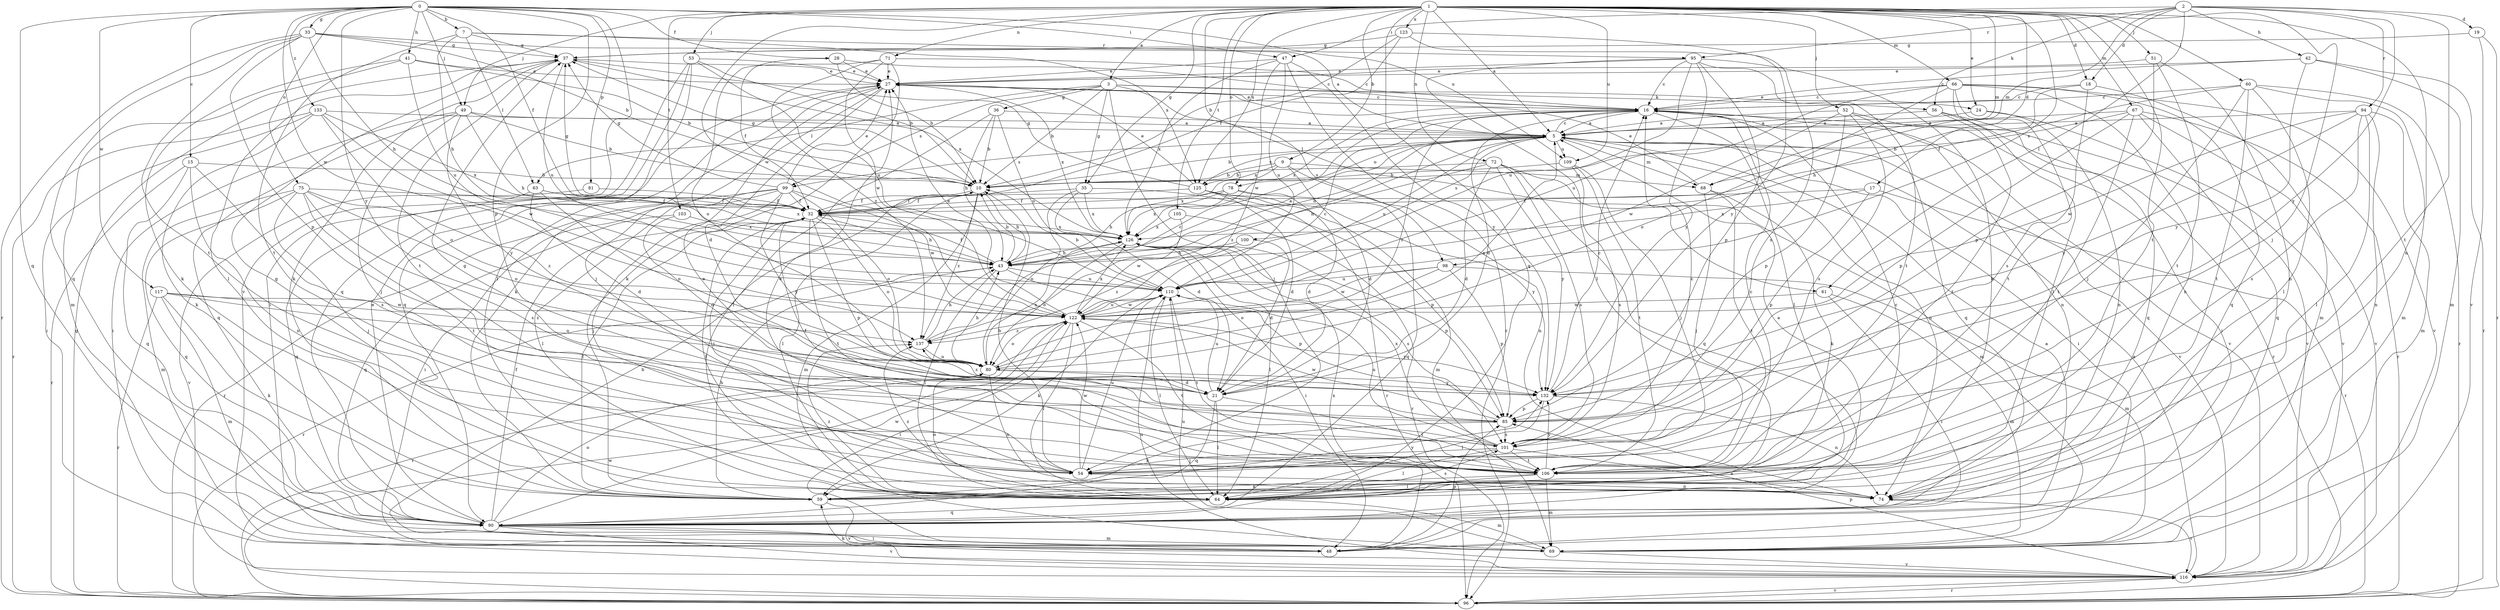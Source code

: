 strict digraph  {
0;
1;
2;
3;
5;
7;
9;
10;
15;
16;
17;
18;
19;
21;
24;
27;
28;
32;
33;
35;
36;
37;
41;
42;
43;
47;
48;
49;
51;
52;
53;
54;
56;
59;
60;
61;
63;
64;
66;
67;
68;
69;
71;
72;
74;
75;
78;
80;
81;
85;
90;
94;
95;
96;
98;
99;
100;
101;
103;
105;
106;
109;
110;
116;
117;
122;
123;
125;
126;
132;
133;
137;
0 -> 7  [label=b];
0 -> 15  [label=c];
0 -> 28  [label=f];
0 -> 32  [label=f];
0 -> 33  [label=g];
0 -> 41  [label=h];
0 -> 47  [label=i];
0 -> 49  [label=j];
0 -> 75  [label=o];
0 -> 81  [label=p];
0 -> 85  [label=p];
0 -> 90  [label=q];
0 -> 109  [label=u];
0 -> 116  [label=v];
0 -> 117  [label=w];
0 -> 122  [label=w];
0 -> 132  [label=y];
0 -> 133  [label=z];
1 -> 3  [label=a];
1 -> 5  [label=a];
1 -> 9  [label=b];
1 -> 17  [label=d];
1 -> 18  [label=d];
1 -> 24  [label=e];
1 -> 35  [label=g];
1 -> 49  [label=j];
1 -> 51  [label=j];
1 -> 52  [label=j];
1 -> 53  [label=j];
1 -> 54  [label=j];
1 -> 60  [label=l];
1 -> 61  [label=l];
1 -> 66  [label=m];
1 -> 67  [label=m];
1 -> 68  [label=m];
1 -> 71  [label=n];
1 -> 72  [label=n];
1 -> 74  [label=n];
1 -> 78  [label=o];
1 -> 90  [label=q];
1 -> 98  [label=s];
1 -> 103  [label=t];
1 -> 105  [label=t];
1 -> 106  [label=t];
1 -> 109  [label=u];
1 -> 122  [label=w];
1 -> 123  [label=x];
1 -> 125  [label=x];
2 -> 18  [label=d];
2 -> 19  [label=d];
2 -> 42  [label=h];
2 -> 47  [label=i];
2 -> 56  [label=k];
2 -> 61  [label=l];
2 -> 68  [label=m];
2 -> 94  [label=r];
2 -> 95  [label=r];
2 -> 106  [label=t];
2 -> 132  [label=y];
3 -> 10  [label=b];
3 -> 24  [label=e];
3 -> 35  [label=g];
3 -> 36  [label=g];
3 -> 54  [label=j];
3 -> 56  [label=k];
3 -> 63  [label=l];
3 -> 98  [label=s];
3 -> 99  [label=s];
5 -> 10  [label=b];
5 -> 16  [label=c];
5 -> 43  [label=h];
5 -> 48  [label=i];
5 -> 68  [label=m];
5 -> 74  [label=n];
5 -> 78  [label=o];
5 -> 99  [label=s];
5 -> 100  [label=s];
5 -> 109  [label=u];
5 -> 110  [label=u];
5 -> 116  [label=v];
5 -> 125  [label=x];
5 -> 137  [label=z];
7 -> 37  [label=g];
7 -> 43  [label=h];
7 -> 63  [label=l];
7 -> 95  [label=r];
7 -> 106  [label=t];
7 -> 125  [label=x];
9 -> 10  [label=b];
9 -> 21  [label=d];
9 -> 68  [label=m];
9 -> 74  [label=n];
9 -> 125  [label=x];
9 -> 126  [label=x];
10 -> 32  [label=f];
10 -> 37  [label=g];
10 -> 43  [label=h];
10 -> 64  [label=l];
10 -> 69  [label=m];
10 -> 137  [label=z];
15 -> 10  [label=b];
15 -> 74  [label=n];
15 -> 90  [label=q];
15 -> 96  [label=r];
15 -> 101  [label=s];
16 -> 5  [label=a];
16 -> 21  [label=d];
16 -> 27  [label=e];
16 -> 64  [label=l];
16 -> 90  [label=q];
16 -> 96  [label=r];
16 -> 116  [label=v];
16 -> 126  [label=x];
17 -> 32  [label=f];
17 -> 85  [label=p];
17 -> 96  [label=r];
17 -> 126  [label=x];
18 -> 16  [label=c];
18 -> 43  [label=h];
18 -> 69  [label=m];
18 -> 101  [label=s];
19 -> 37  [label=g];
19 -> 96  [label=r];
19 -> 116  [label=v];
21 -> 64  [label=l];
21 -> 90  [label=q];
21 -> 106  [label=t];
21 -> 110  [label=u];
21 -> 137  [label=z];
24 -> 5  [label=a];
24 -> 74  [label=n];
24 -> 116  [label=v];
27 -> 16  [label=c];
27 -> 21  [label=d];
27 -> 54  [label=j];
27 -> 59  [label=k];
27 -> 90  [label=q];
27 -> 126  [label=x];
28 -> 10  [label=b];
28 -> 16  [label=c];
28 -> 27  [label=e];
28 -> 32  [label=f];
32 -> 37  [label=g];
32 -> 43  [label=h];
32 -> 54  [label=j];
32 -> 80  [label=o];
32 -> 85  [label=p];
32 -> 106  [label=t];
32 -> 126  [label=x];
33 -> 5  [label=a];
33 -> 10  [label=b];
33 -> 37  [label=g];
33 -> 43  [label=h];
33 -> 85  [label=p];
33 -> 90  [label=q];
33 -> 96  [label=r];
33 -> 106  [label=t];
35 -> 21  [label=d];
35 -> 32  [label=f];
35 -> 80  [label=o];
35 -> 85  [label=p];
35 -> 126  [label=x];
36 -> 5  [label=a];
36 -> 10  [label=b];
36 -> 43  [label=h];
36 -> 64  [label=l];
36 -> 110  [label=u];
37 -> 27  [label=e];
37 -> 59  [label=k];
37 -> 64  [label=l];
37 -> 106  [label=t];
37 -> 110  [label=u];
37 -> 126  [label=x];
41 -> 10  [label=b];
41 -> 27  [label=e];
41 -> 59  [label=k];
41 -> 69  [label=m];
41 -> 110  [label=u];
42 -> 16  [label=c];
42 -> 27  [label=e];
42 -> 69  [label=m];
42 -> 96  [label=r];
42 -> 132  [label=y];
43 -> 5  [label=a];
43 -> 10  [label=b];
43 -> 32  [label=f];
43 -> 64  [label=l];
43 -> 85  [label=p];
43 -> 96  [label=r];
43 -> 110  [label=u];
47 -> 27  [label=e];
47 -> 96  [label=r];
47 -> 110  [label=u];
47 -> 122  [label=w];
47 -> 126  [label=x];
47 -> 132  [label=y];
48 -> 5  [label=a];
48 -> 10  [label=b];
48 -> 85  [label=p];
48 -> 126  [label=x];
49 -> 5  [label=a];
49 -> 10  [label=b];
49 -> 43  [label=h];
49 -> 48  [label=i];
49 -> 54  [label=j];
49 -> 90  [label=q];
49 -> 132  [label=y];
51 -> 27  [label=e];
51 -> 74  [label=n];
51 -> 85  [label=p];
51 -> 106  [label=t];
52 -> 5  [label=a];
52 -> 48  [label=i];
52 -> 74  [label=n];
52 -> 85  [label=p];
52 -> 101  [label=s];
52 -> 122  [label=w];
53 -> 10  [label=b];
53 -> 27  [label=e];
53 -> 48  [label=i];
53 -> 64  [label=l];
53 -> 90  [label=q];
53 -> 110  [label=u];
54 -> 10  [label=b];
54 -> 27  [label=e];
54 -> 74  [label=n];
54 -> 110  [label=u];
54 -> 122  [label=w];
56 -> 5  [label=a];
56 -> 90  [label=q];
56 -> 106  [label=t];
56 -> 116  [label=v];
59 -> 16  [label=c];
59 -> 32  [label=f];
59 -> 43  [label=h];
59 -> 116  [label=v];
59 -> 132  [label=y];
60 -> 16  [label=c];
60 -> 32  [label=f];
60 -> 54  [label=j];
60 -> 64  [label=l];
60 -> 69  [label=m];
60 -> 96  [label=r];
60 -> 106  [label=t];
61 -> 48  [label=i];
61 -> 69  [label=m];
61 -> 122  [label=w];
63 -> 21  [label=d];
63 -> 32  [label=f];
63 -> 80  [label=o];
63 -> 90  [label=q];
63 -> 126  [label=x];
64 -> 5  [label=a];
64 -> 37  [label=g];
64 -> 69  [label=m];
64 -> 80  [label=o];
64 -> 90  [label=q];
64 -> 101  [label=s];
64 -> 137  [label=z];
66 -> 16  [label=c];
66 -> 64  [label=l];
66 -> 74  [label=n];
66 -> 80  [label=o];
66 -> 90  [label=q];
66 -> 106  [label=t];
66 -> 110  [label=u];
66 -> 116  [label=v];
67 -> 5  [label=a];
67 -> 10  [label=b];
67 -> 85  [label=p];
67 -> 90  [label=q];
67 -> 96  [label=r];
67 -> 106  [label=t];
67 -> 116  [label=v];
68 -> 27  [label=e];
68 -> 54  [label=j];
68 -> 59  [label=k];
68 -> 106  [label=t];
69 -> 110  [label=u];
69 -> 116  [label=v];
71 -> 16  [label=c];
71 -> 27  [label=e];
71 -> 59  [label=k];
71 -> 80  [label=o];
71 -> 122  [label=w];
71 -> 137  [label=z];
72 -> 10  [label=b];
72 -> 21  [label=d];
72 -> 43  [label=h];
72 -> 69  [label=m];
72 -> 90  [label=q];
72 -> 101  [label=s];
72 -> 132  [label=y];
74 -> 32  [label=f];
74 -> 116  [label=v];
74 -> 137  [label=z];
75 -> 32  [label=f];
75 -> 54  [label=j];
75 -> 69  [label=m];
75 -> 80  [label=o];
75 -> 90  [label=q];
75 -> 101  [label=s];
75 -> 106  [label=t];
75 -> 137  [label=z];
78 -> 21  [label=d];
78 -> 32  [label=f];
78 -> 43  [label=h];
78 -> 90  [label=q];
78 -> 126  [label=x];
80 -> 5  [label=a];
80 -> 16  [label=c];
80 -> 21  [label=d];
80 -> 43  [label=h];
80 -> 74  [label=n];
80 -> 126  [label=x];
80 -> 132  [label=y];
81 -> 32  [label=f];
81 -> 116  [label=v];
85 -> 59  [label=k];
85 -> 101  [label=s];
85 -> 122  [label=w];
90 -> 27  [label=e];
90 -> 32  [label=f];
90 -> 48  [label=i];
90 -> 69  [label=m];
90 -> 80  [label=o];
90 -> 116  [label=v];
90 -> 122  [label=w];
94 -> 5  [label=a];
94 -> 64  [label=l];
94 -> 69  [label=m];
94 -> 74  [label=n];
94 -> 101  [label=s];
94 -> 122  [label=w];
94 -> 132  [label=y];
95 -> 16  [label=c];
95 -> 27  [label=e];
95 -> 59  [label=k];
95 -> 64  [label=l];
95 -> 85  [label=p];
95 -> 106  [label=t];
95 -> 110  [label=u];
95 -> 132  [label=y];
96 -> 37  [label=g];
96 -> 116  [label=v];
96 -> 122  [label=w];
98 -> 69  [label=m];
98 -> 80  [label=o];
98 -> 85  [label=p];
98 -> 110  [label=u];
98 -> 122  [label=w];
99 -> 27  [label=e];
99 -> 32  [label=f];
99 -> 37  [label=g];
99 -> 48  [label=i];
99 -> 54  [label=j];
99 -> 64  [label=l];
99 -> 80  [label=o];
99 -> 96  [label=r];
99 -> 122  [label=w];
99 -> 132  [label=y];
100 -> 21  [label=d];
100 -> 43  [label=h];
100 -> 137  [label=z];
101 -> 16  [label=c];
101 -> 32  [label=f];
101 -> 54  [label=j];
101 -> 64  [label=l];
101 -> 74  [label=n];
101 -> 106  [label=t];
101 -> 110  [label=u];
101 -> 126  [label=x];
103 -> 21  [label=d];
103 -> 90  [label=q];
103 -> 126  [label=x];
105 -> 96  [label=r];
105 -> 122  [label=w];
105 -> 126  [label=x];
106 -> 16  [label=c];
106 -> 27  [label=e];
106 -> 37  [label=g];
106 -> 59  [label=k];
106 -> 64  [label=l];
106 -> 69  [label=m];
106 -> 132  [label=y];
109 -> 10  [label=b];
109 -> 54  [label=j];
109 -> 101  [label=s];
109 -> 106  [label=t];
110 -> 10  [label=b];
110 -> 59  [label=k];
110 -> 64  [label=l];
110 -> 106  [label=t];
110 -> 122  [label=w];
116 -> 5  [label=a];
116 -> 59  [label=k];
116 -> 85  [label=p];
116 -> 96  [label=r];
116 -> 110  [label=u];
117 -> 59  [label=k];
117 -> 69  [label=m];
117 -> 80  [label=o];
117 -> 96  [label=r];
117 -> 122  [label=w];
117 -> 137  [label=z];
122 -> 16  [label=c];
122 -> 27  [label=e];
122 -> 48  [label=i];
122 -> 64  [label=l];
122 -> 80  [label=o];
122 -> 96  [label=r];
122 -> 106  [label=t];
122 -> 110  [label=u];
122 -> 126  [label=x];
122 -> 132  [label=y];
122 -> 137  [label=z];
123 -> 10  [label=b];
123 -> 32  [label=f];
123 -> 37  [label=g];
123 -> 101  [label=s];
123 -> 132  [label=y];
125 -> 21  [label=d];
125 -> 27  [label=e];
125 -> 32  [label=f];
125 -> 37  [label=g];
125 -> 69  [label=m];
125 -> 96  [label=r];
125 -> 132  [label=y];
126 -> 43  [label=h];
126 -> 48  [label=i];
126 -> 64  [label=l];
126 -> 80  [label=o];
126 -> 85  [label=p];
126 -> 101  [label=s];
132 -> 16  [label=c];
132 -> 64  [label=l];
132 -> 74  [label=n];
132 -> 85  [label=p];
133 -> 5  [label=a];
133 -> 48  [label=i];
133 -> 59  [label=k];
133 -> 80  [label=o];
133 -> 96  [label=r];
133 -> 122  [label=w];
133 -> 126  [label=x];
137 -> 16  [label=c];
137 -> 43  [label=h];
137 -> 80  [label=o];
}
